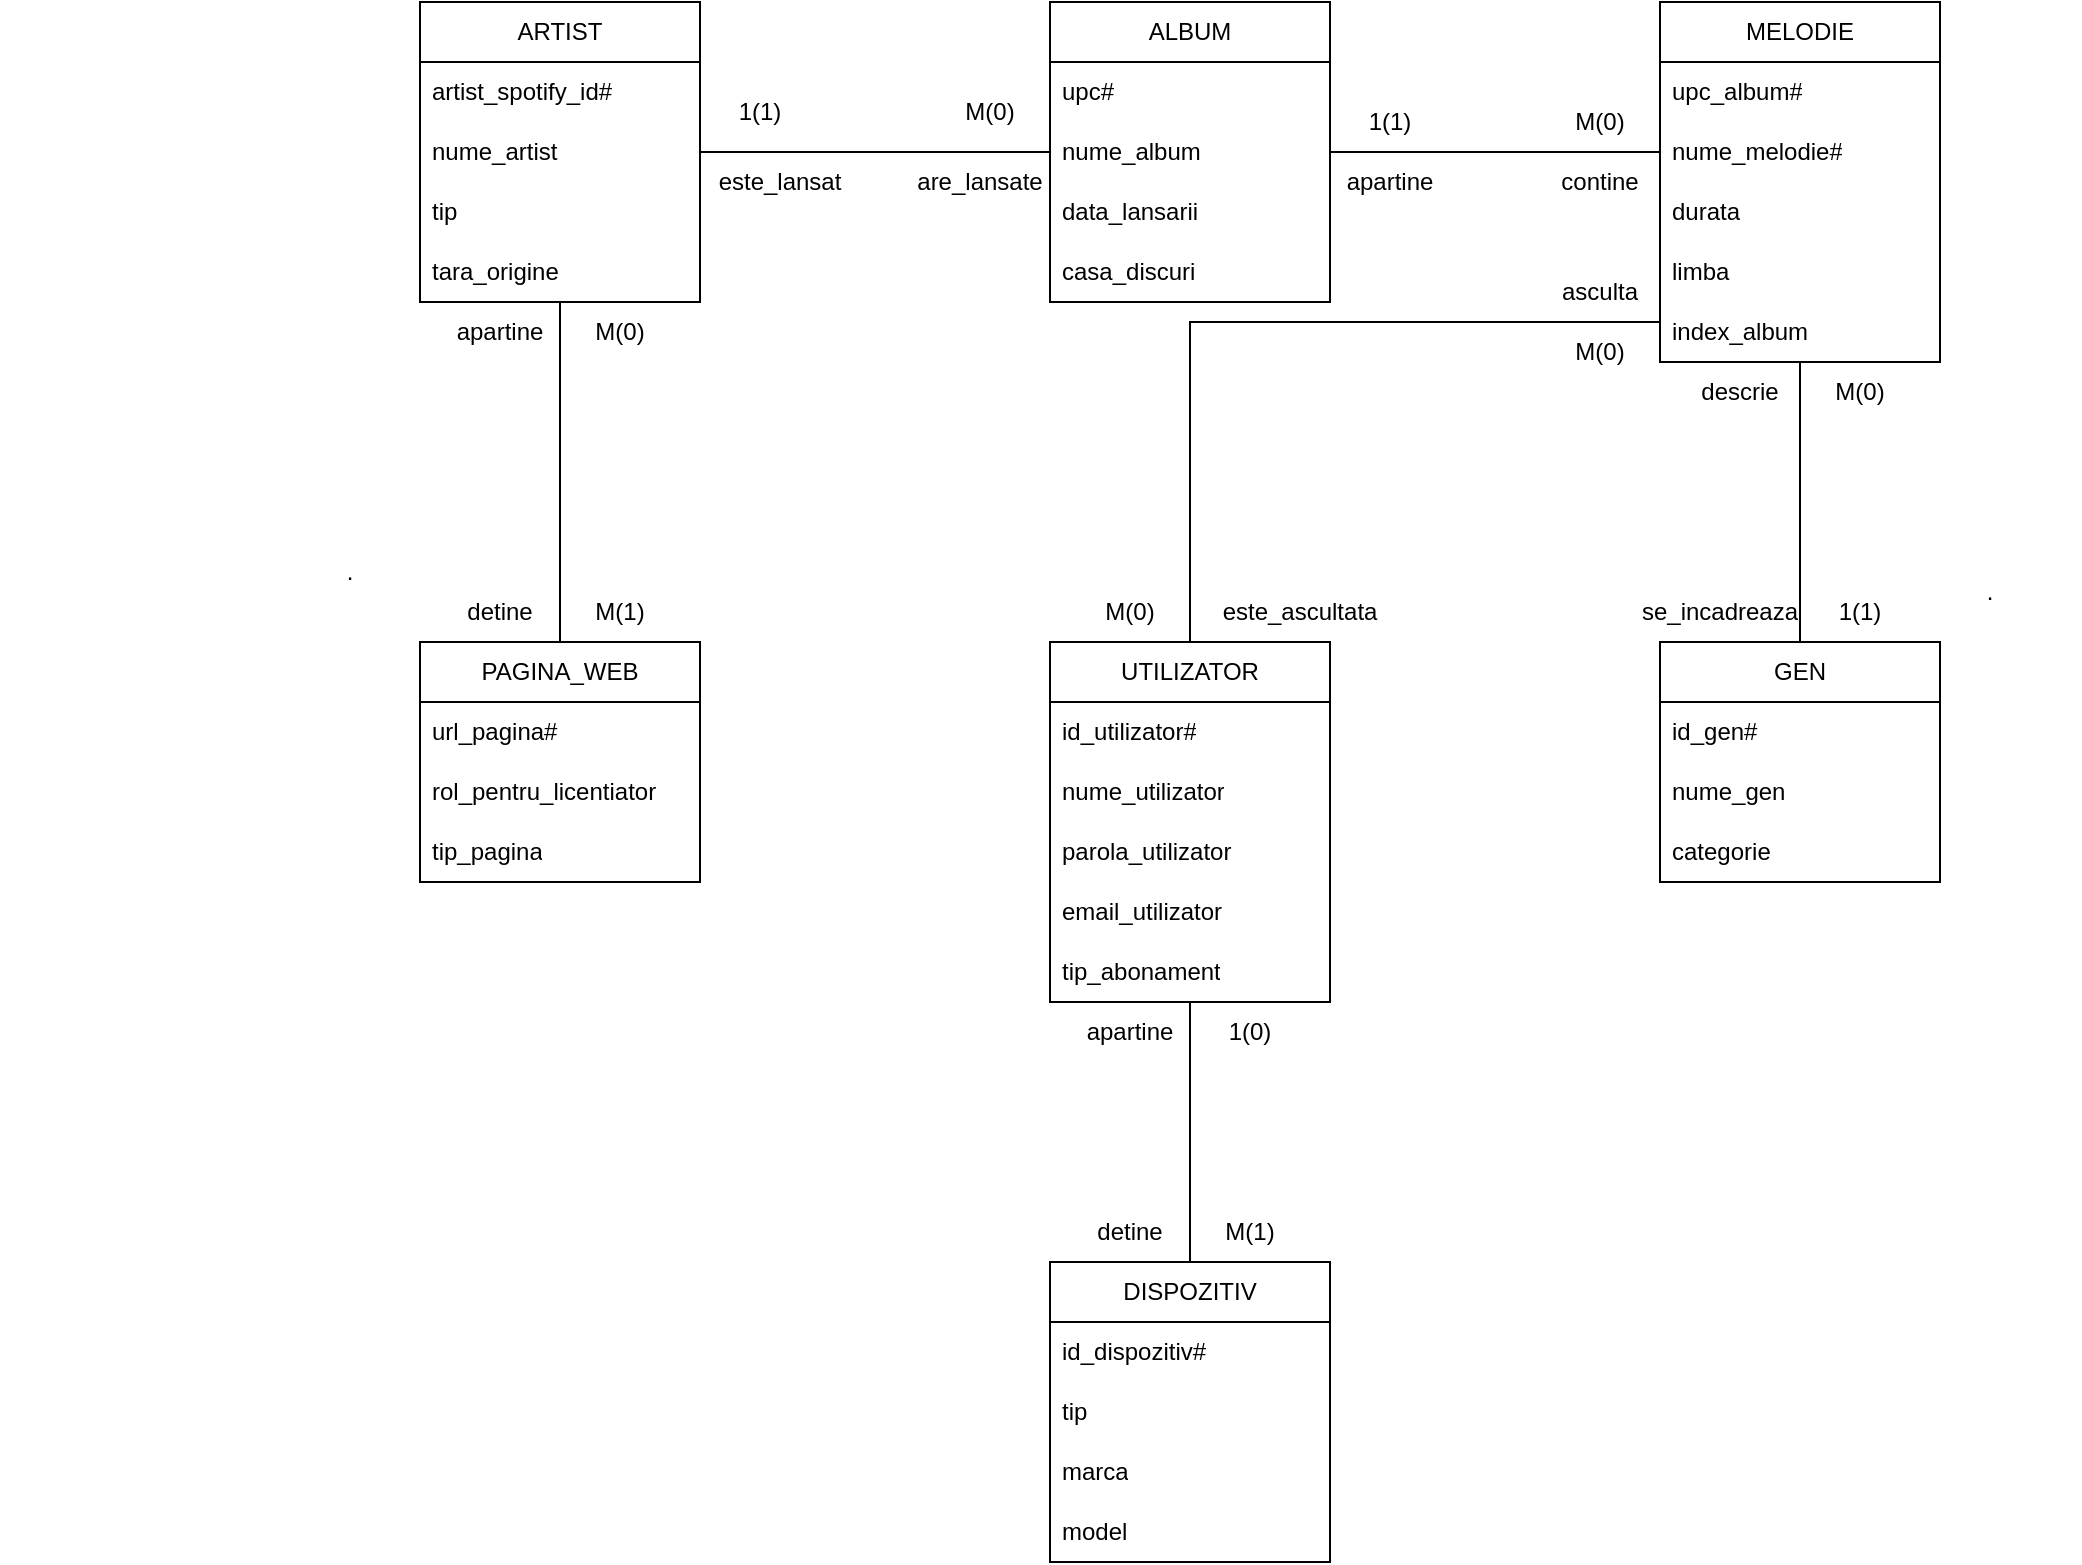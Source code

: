 <mxfile version="22.1.17" type="device">
  <diagram id="R2lEEEUBdFMjLlhIrx00" name="Page-1">
    <mxGraphModel dx="2140" dy="557" grid="1" gridSize="10" guides="1" tooltips="1" connect="1" arrows="1" fold="1" page="1" pageScale="1" pageWidth="850" pageHeight="1100" math="0" shadow="0" extFonts="Permanent Marker^https://fonts.googleapis.com/css?family=Permanent+Marker">
      <root>
        <mxCell id="0" />
        <mxCell id="1" parent="0" />
        <mxCell id="PdzO3peFupDyJEMLPUC3-1" value="ARTIST" style="swimlane;fontStyle=0;childLayout=stackLayout;horizontal=1;startSize=30;horizontalStack=0;resizeParent=1;resizeParentMax=0;resizeLast=0;collapsible=1;marginBottom=0;whiteSpace=wrap;html=1;" parent="1" vertex="1">
          <mxGeometry x="40" y="40" width="140" height="150" as="geometry" />
        </mxCell>
        <mxCell id="PdzO3peFupDyJEMLPUC3-2" value="artist_spotify_id#" style="text;strokeColor=none;fillColor=none;align=left;verticalAlign=middle;spacingLeft=4;spacingRight=4;overflow=hidden;points=[[0,0.5],[1,0.5]];portConstraint=eastwest;rotatable=0;whiteSpace=wrap;html=1;" parent="PdzO3peFupDyJEMLPUC3-1" vertex="1">
          <mxGeometry y="30" width="140" height="30" as="geometry" />
        </mxCell>
        <mxCell id="PdzO3peFupDyJEMLPUC3-3" value="nume_artist" style="text;strokeColor=none;fillColor=none;align=left;verticalAlign=middle;spacingLeft=4;spacingRight=4;overflow=hidden;points=[[0,0.5],[1,0.5]];portConstraint=eastwest;rotatable=0;whiteSpace=wrap;html=1;" parent="PdzO3peFupDyJEMLPUC3-1" vertex="1">
          <mxGeometry y="60" width="140" height="30" as="geometry" />
        </mxCell>
        <mxCell id="PdzO3peFupDyJEMLPUC3-4" value="tip" style="text;strokeColor=none;fillColor=none;align=left;verticalAlign=middle;spacingLeft=4;spacingRight=4;overflow=hidden;points=[[0,0.5],[1,0.5]];portConstraint=eastwest;rotatable=0;whiteSpace=wrap;html=1;" parent="PdzO3peFupDyJEMLPUC3-1" vertex="1">
          <mxGeometry y="90" width="140" height="30" as="geometry" />
        </mxCell>
        <mxCell id="PdzO3peFupDyJEMLPUC3-32" value="tara_origine" style="text;strokeColor=none;fillColor=none;align=left;verticalAlign=middle;spacingLeft=4;spacingRight=4;overflow=hidden;points=[[0,0.5],[1,0.5]];portConstraint=eastwest;rotatable=0;whiteSpace=wrap;html=1;" parent="PdzO3peFupDyJEMLPUC3-1" vertex="1">
          <mxGeometry y="120" width="140" height="30" as="geometry" />
        </mxCell>
        <mxCell id="PdzO3peFupDyJEMLPUC3-5" value="ALBUM" style="swimlane;fontStyle=0;childLayout=stackLayout;horizontal=1;startSize=30;horizontalStack=0;resizeParent=1;resizeParentMax=0;resizeLast=0;collapsible=1;marginBottom=0;whiteSpace=wrap;html=1;" parent="1" vertex="1">
          <mxGeometry x="355" y="40" width="140" height="150" as="geometry" />
        </mxCell>
        <mxCell id="PdzO3peFupDyJEMLPUC3-6" value="upc#" style="text;strokeColor=none;fillColor=none;align=left;verticalAlign=middle;spacingLeft=4;spacingRight=4;overflow=hidden;points=[[0,0.5],[1,0.5]];portConstraint=eastwest;rotatable=0;whiteSpace=wrap;html=1;" parent="PdzO3peFupDyJEMLPUC3-5" vertex="1">
          <mxGeometry y="30" width="140" height="30" as="geometry" />
        </mxCell>
        <mxCell id="PdzO3peFupDyJEMLPUC3-7" value="nume_album" style="text;strokeColor=none;fillColor=none;align=left;verticalAlign=middle;spacingLeft=4;spacingRight=4;overflow=hidden;points=[[0,0.5],[1,0.5]];portConstraint=eastwest;rotatable=0;whiteSpace=wrap;html=1;" parent="PdzO3peFupDyJEMLPUC3-5" vertex="1">
          <mxGeometry y="60" width="140" height="30" as="geometry" />
        </mxCell>
        <mxCell id="PdzO3peFupDyJEMLPUC3-8" value="data_lansarii" style="text;strokeColor=none;fillColor=none;align=left;verticalAlign=middle;spacingLeft=4;spacingRight=4;overflow=hidden;points=[[0,0.5],[1,0.5]];portConstraint=eastwest;rotatable=0;whiteSpace=wrap;html=1;" parent="PdzO3peFupDyJEMLPUC3-5" vertex="1">
          <mxGeometry y="90" width="140" height="30" as="geometry" />
        </mxCell>
        <mxCell id="PdzO3peFupDyJEMLPUC3-33" value="casa_discuri" style="text;strokeColor=none;fillColor=none;align=left;verticalAlign=middle;spacingLeft=4;spacingRight=4;overflow=hidden;points=[[0,0.5],[1,0.5]];portConstraint=eastwest;rotatable=0;whiteSpace=wrap;html=1;" parent="PdzO3peFupDyJEMLPUC3-5" vertex="1">
          <mxGeometry y="120" width="140" height="30" as="geometry" />
        </mxCell>
        <mxCell id="PdzO3peFupDyJEMLPUC3-9" value="MELODIE" style="swimlane;fontStyle=0;childLayout=stackLayout;horizontal=1;startSize=30;horizontalStack=0;resizeParent=1;resizeParentMax=0;resizeLast=0;collapsible=1;marginBottom=0;whiteSpace=wrap;html=1;" parent="1" vertex="1">
          <mxGeometry x="660" y="40" width="140" height="180" as="geometry" />
        </mxCell>
        <mxCell id="PdzO3peFupDyJEMLPUC3-10" value="upc_album#" style="text;strokeColor=none;fillColor=none;align=left;verticalAlign=middle;spacingLeft=4;spacingRight=4;overflow=hidden;points=[[0,0.5],[1,0.5]];portConstraint=eastwest;rotatable=0;whiteSpace=wrap;html=1;" parent="PdzO3peFupDyJEMLPUC3-9" vertex="1">
          <mxGeometry y="30" width="140" height="30" as="geometry" />
        </mxCell>
        <mxCell id="PdzO3peFupDyJEMLPUC3-11" value="nume_melodie#" style="text;strokeColor=none;fillColor=none;align=left;verticalAlign=middle;spacingLeft=4;spacingRight=4;overflow=hidden;points=[[0,0.5],[1,0.5]];portConstraint=eastwest;rotatable=0;whiteSpace=wrap;html=1;" parent="PdzO3peFupDyJEMLPUC3-9" vertex="1">
          <mxGeometry y="60" width="140" height="30" as="geometry" />
        </mxCell>
        <mxCell id="PdzO3peFupDyJEMLPUC3-12" value="durata" style="text;strokeColor=none;fillColor=none;align=left;verticalAlign=middle;spacingLeft=4;spacingRight=4;overflow=hidden;points=[[0,0.5],[1,0.5]];portConstraint=eastwest;rotatable=0;whiteSpace=wrap;html=1;" parent="PdzO3peFupDyJEMLPUC3-9" vertex="1">
          <mxGeometry y="90" width="140" height="30" as="geometry" />
        </mxCell>
        <mxCell id="PdzO3peFupDyJEMLPUC3-34" value="limba" style="text;strokeColor=none;fillColor=none;align=left;verticalAlign=middle;spacingLeft=4;spacingRight=4;overflow=hidden;points=[[0,0.5],[1,0.5]];portConstraint=eastwest;rotatable=0;whiteSpace=wrap;html=1;" parent="PdzO3peFupDyJEMLPUC3-9" vertex="1">
          <mxGeometry y="120" width="140" height="30" as="geometry" />
        </mxCell>
        <mxCell id="PdzO3peFupDyJEMLPUC3-35" value="index_album" style="text;strokeColor=none;fillColor=none;align=left;verticalAlign=middle;spacingLeft=4;spacingRight=4;overflow=hidden;points=[[0,0.5],[1,0.5]];portConstraint=eastwest;rotatable=0;whiteSpace=wrap;html=1;" parent="PdzO3peFupDyJEMLPUC3-9" vertex="1">
          <mxGeometry y="150" width="140" height="30" as="geometry" />
        </mxCell>
        <mxCell id="PdzO3peFupDyJEMLPUC3-13" value="PAGINA_WEB" style="swimlane;fontStyle=0;childLayout=stackLayout;horizontal=1;startSize=30;horizontalStack=0;resizeParent=1;resizeParentMax=0;resizeLast=0;collapsible=1;marginBottom=0;whiteSpace=wrap;html=1;" parent="1" vertex="1">
          <mxGeometry x="40" y="360" width="140" height="120" as="geometry" />
        </mxCell>
        <mxCell id="PdzO3peFupDyJEMLPUC3-14" value="url_pagina#" style="text;strokeColor=none;fillColor=none;align=left;verticalAlign=middle;spacingLeft=4;spacingRight=4;overflow=hidden;points=[[0,0.5],[1,0.5]];portConstraint=eastwest;rotatable=0;whiteSpace=wrap;html=1;" parent="PdzO3peFupDyJEMLPUC3-13" vertex="1">
          <mxGeometry y="30" width="140" height="30" as="geometry" />
        </mxCell>
        <mxCell id="PdzO3peFupDyJEMLPUC3-15" value="rol_pentru_licentiator" style="text;strokeColor=none;fillColor=none;align=left;verticalAlign=middle;spacingLeft=4;spacingRight=4;overflow=hidden;points=[[0,0.5],[1,0.5]];portConstraint=eastwest;rotatable=0;whiteSpace=wrap;html=1;" parent="PdzO3peFupDyJEMLPUC3-13" vertex="1">
          <mxGeometry y="60" width="140" height="30" as="geometry" />
        </mxCell>
        <mxCell id="PdzO3peFupDyJEMLPUC3-16" value="tip_pagina" style="text;strokeColor=none;fillColor=none;align=left;verticalAlign=middle;spacingLeft=4;spacingRight=4;overflow=hidden;points=[[0,0.5],[1,0.5]];portConstraint=eastwest;rotatable=0;whiteSpace=wrap;html=1;" parent="PdzO3peFupDyJEMLPUC3-13" vertex="1">
          <mxGeometry y="90" width="140" height="30" as="geometry" />
        </mxCell>
        <mxCell id="PdzO3peFupDyJEMLPUC3-17" value="GEN" style="swimlane;fontStyle=0;childLayout=stackLayout;horizontal=1;startSize=30;horizontalStack=0;resizeParent=1;resizeParentMax=0;resizeLast=0;collapsible=1;marginBottom=0;whiteSpace=wrap;html=1;" parent="1" vertex="1">
          <mxGeometry x="660" y="360" width="140" height="120" as="geometry" />
        </mxCell>
        <mxCell id="PdzO3peFupDyJEMLPUC3-18" value="id_gen#" style="text;strokeColor=none;fillColor=none;align=left;verticalAlign=middle;spacingLeft=4;spacingRight=4;overflow=hidden;points=[[0,0.5],[1,0.5]];portConstraint=eastwest;rotatable=0;whiteSpace=wrap;html=1;" parent="PdzO3peFupDyJEMLPUC3-17" vertex="1">
          <mxGeometry y="30" width="140" height="30" as="geometry" />
        </mxCell>
        <mxCell id="PdzO3peFupDyJEMLPUC3-19" value="nume_gen" style="text;strokeColor=none;fillColor=none;align=left;verticalAlign=middle;spacingLeft=4;spacingRight=4;overflow=hidden;points=[[0,0.5],[1,0.5]];portConstraint=eastwest;rotatable=0;whiteSpace=wrap;html=1;" parent="PdzO3peFupDyJEMLPUC3-17" vertex="1">
          <mxGeometry y="60" width="140" height="30" as="geometry" />
        </mxCell>
        <mxCell id="PdzO3peFupDyJEMLPUC3-20" value="categorie" style="text;strokeColor=none;fillColor=none;align=left;verticalAlign=middle;spacingLeft=4;spacingRight=4;overflow=hidden;points=[[0,0.5],[1,0.5]];portConstraint=eastwest;rotatable=0;whiteSpace=wrap;html=1;" parent="PdzO3peFupDyJEMLPUC3-17" vertex="1">
          <mxGeometry y="90" width="140" height="30" as="geometry" />
        </mxCell>
        <mxCell id="PdzO3peFupDyJEMLPUC3-21" value="UTILIZATOR" style="swimlane;fontStyle=0;childLayout=stackLayout;horizontal=1;startSize=30;horizontalStack=0;resizeParent=1;resizeParentMax=0;resizeLast=0;collapsible=1;marginBottom=0;whiteSpace=wrap;html=1;" parent="1" vertex="1">
          <mxGeometry x="355" y="360" width="140" height="180" as="geometry" />
        </mxCell>
        <mxCell id="PdzO3peFupDyJEMLPUC3-22" value="id_utilizator#" style="text;strokeColor=none;fillColor=none;align=left;verticalAlign=middle;spacingLeft=4;spacingRight=4;overflow=hidden;points=[[0,0.5],[1,0.5]];portConstraint=eastwest;rotatable=0;whiteSpace=wrap;html=1;" parent="PdzO3peFupDyJEMLPUC3-21" vertex="1">
          <mxGeometry y="30" width="140" height="30" as="geometry" />
        </mxCell>
        <mxCell id="PdzO3peFupDyJEMLPUC3-23" value="nume_utilizator" style="text;strokeColor=none;fillColor=none;align=left;verticalAlign=middle;spacingLeft=4;spacingRight=4;overflow=hidden;points=[[0,0.5],[1,0.5]];portConstraint=eastwest;rotatable=0;whiteSpace=wrap;html=1;" parent="PdzO3peFupDyJEMLPUC3-21" vertex="1">
          <mxGeometry y="60" width="140" height="30" as="geometry" />
        </mxCell>
        <mxCell id="PdzO3peFupDyJEMLPUC3-24" value="parola_utilizator" style="text;strokeColor=none;fillColor=none;align=left;verticalAlign=middle;spacingLeft=4;spacingRight=4;overflow=hidden;points=[[0,0.5],[1,0.5]];portConstraint=eastwest;rotatable=0;whiteSpace=wrap;html=1;" parent="PdzO3peFupDyJEMLPUC3-21" vertex="1">
          <mxGeometry y="90" width="140" height="30" as="geometry" />
        </mxCell>
        <mxCell id="PdzO3peFupDyJEMLPUC3-36" value="email_utilizator" style="text;strokeColor=none;fillColor=none;align=left;verticalAlign=middle;spacingLeft=4;spacingRight=4;overflow=hidden;points=[[0,0.5],[1,0.5]];portConstraint=eastwest;rotatable=0;whiteSpace=wrap;html=1;" parent="PdzO3peFupDyJEMLPUC3-21" vertex="1">
          <mxGeometry y="120" width="140" height="30" as="geometry" />
        </mxCell>
        <mxCell id="PdzO3peFupDyJEMLPUC3-37" value="tip_abonament" style="text;strokeColor=none;fillColor=none;align=left;verticalAlign=middle;spacingLeft=4;spacingRight=4;overflow=hidden;points=[[0,0.5],[1,0.5]];portConstraint=eastwest;rotatable=0;whiteSpace=wrap;html=1;" parent="PdzO3peFupDyJEMLPUC3-21" vertex="1">
          <mxGeometry y="150" width="140" height="30" as="geometry" />
        </mxCell>
        <mxCell id="PdzO3peFupDyJEMLPUC3-25" value="DISPOZITIV" style="swimlane;fontStyle=0;childLayout=stackLayout;horizontal=1;startSize=30;horizontalStack=0;resizeParent=1;resizeParentMax=0;resizeLast=0;collapsible=1;marginBottom=0;whiteSpace=wrap;html=1;" parent="1" vertex="1">
          <mxGeometry x="355" y="670" width="140" height="150" as="geometry" />
        </mxCell>
        <mxCell id="PdzO3peFupDyJEMLPUC3-26" value="id_dispozitiv#" style="text;strokeColor=none;fillColor=none;align=left;verticalAlign=middle;spacingLeft=4;spacingRight=4;overflow=hidden;points=[[0,0.5],[1,0.5]];portConstraint=eastwest;rotatable=0;whiteSpace=wrap;html=1;" parent="PdzO3peFupDyJEMLPUC3-25" vertex="1">
          <mxGeometry y="30" width="140" height="30" as="geometry" />
        </mxCell>
        <mxCell id="PdzO3peFupDyJEMLPUC3-27" value="tip" style="text;strokeColor=none;fillColor=none;align=left;verticalAlign=middle;spacingLeft=4;spacingRight=4;overflow=hidden;points=[[0,0.5],[1,0.5]];portConstraint=eastwest;rotatable=0;whiteSpace=wrap;html=1;" parent="PdzO3peFupDyJEMLPUC3-25" vertex="1">
          <mxGeometry y="60" width="140" height="30" as="geometry" />
        </mxCell>
        <mxCell id="PdzO3peFupDyJEMLPUC3-28" value="marca" style="text;strokeColor=none;fillColor=none;align=left;verticalAlign=middle;spacingLeft=4;spacingRight=4;overflow=hidden;points=[[0,0.5],[1,0.5]];portConstraint=eastwest;rotatable=0;whiteSpace=wrap;html=1;" parent="PdzO3peFupDyJEMLPUC3-25" vertex="1">
          <mxGeometry y="90" width="140" height="30" as="geometry" />
        </mxCell>
        <mxCell id="PdzO3peFupDyJEMLPUC3-39" value="model" style="text;strokeColor=none;fillColor=none;align=left;verticalAlign=middle;spacingLeft=4;spacingRight=4;overflow=hidden;points=[[0,0.5],[1,0.5]];portConstraint=eastwest;rotatable=0;whiteSpace=wrap;html=1;" parent="PdzO3peFupDyJEMLPUC3-25" vertex="1">
          <mxGeometry y="120" width="140" height="30" as="geometry" />
        </mxCell>
        <mxCell id="PdzO3peFupDyJEMLPUC3-42" value="" style="endArrow=none;html=1;rounded=0;exitX=1;exitY=0.5;exitDx=0;exitDy=0;entryX=0;entryY=0.5;entryDx=0;entryDy=0;" parent="1" source="PdzO3peFupDyJEMLPUC3-3" target="PdzO3peFupDyJEMLPUC3-7" edge="1">
          <mxGeometry width="50" height="50" relative="1" as="geometry">
            <mxPoint x="190" y="160" as="sourcePoint" />
            <mxPoint x="240" y="110" as="targetPoint" />
          </mxGeometry>
        </mxCell>
        <mxCell id="PdzO3peFupDyJEMLPUC3-43" value="" style="endArrow=none;html=1;rounded=0;exitX=1;exitY=0.5;exitDx=0;exitDy=0;entryX=0;entryY=0.5;entryDx=0;entryDy=0;" parent="1" source="PdzO3peFupDyJEMLPUC3-7" target="PdzO3peFupDyJEMLPUC3-11" edge="1">
          <mxGeometry width="50" height="50" relative="1" as="geometry">
            <mxPoint x="510" y="180" as="sourcePoint" />
            <mxPoint x="560" y="130" as="targetPoint" />
          </mxGeometry>
        </mxCell>
        <mxCell id="PdzO3peFupDyJEMLPUC3-44" value="" style="endArrow=none;html=1;rounded=0;exitX=0.5;exitY=0;exitDx=0;exitDy=0;" parent="1" source="PdzO3peFupDyJEMLPUC3-13" edge="1">
          <mxGeometry width="50" height="50" relative="1" as="geometry">
            <mxPoint x="80" y="330" as="sourcePoint" />
            <mxPoint x="110" y="190" as="targetPoint" />
          </mxGeometry>
        </mxCell>
        <mxCell id="PdzO3peFupDyJEMLPUC3-46" value="" style="endArrow=none;html=1;rounded=0;entryX=0.5;entryY=0;entryDx=0;entryDy=0;" parent="1" source="PdzO3peFupDyJEMLPUC3-35" target="PdzO3peFupDyJEMLPUC3-17" edge="1">
          <mxGeometry width="50" height="50" relative="1" as="geometry">
            <mxPoint x="650" y="290" as="sourcePoint" />
            <mxPoint x="700" y="240" as="targetPoint" />
          </mxGeometry>
        </mxCell>
        <mxCell id="PdzO3peFupDyJEMLPUC3-47" value="" style="endArrow=none;html=1;rounded=0;entryX=0.5;entryY=0;entryDx=0;entryDy=0;" parent="1" source="PdzO3peFupDyJEMLPUC3-37" target="PdzO3peFupDyJEMLPUC3-25" edge="1">
          <mxGeometry width="50" height="50" relative="1" as="geometry">
            <mxPoint x="390" y="630" as="sourcePoint" />
            <mxPoint x="440" y="580" as="targetPoint" />
          </mxGeometry>
        </mxCell>
        <mxCell id="PdzO3peFupDyJEMLPUC3-52" value="1(1)" style="text;html=1;strokeColor=none;fillColor=none;align=center;verticalAlign=middle;whiteSpace=wrap;rounded=0;" parent="1" vertex="1">
          <mxGeometry x="180" y="80" width="60" height="30" as="geometry" />
        </mxCell>
        <mxCell id="PdzO3peFupDyJEMLPUC3-53" value="M(0)" style="text;html=1;strokeColor=none;fillColor=none;align=center;verticalAlign=middle;whiteSpace=wrap;rounded=0;" parent="1" vertex="1">
          <mxGeometry x="295" y="80" width="60" height="30" as="geometry" />
        </mxCell>
        <mxCell id="PdzO3peFupDyJEMLPUC3-54" value="este_lansat" style="text;html=1;strokeColor=none;fillColor=none;align=center;verticalAlign=middle;whiteSpace=wrap;rounded=0;" parent="1" vertex="1">
          <mxGeometry x="190" y="115" width="60" height="30" as="geometry" />
        </mxCell>
        <mxCell id="PdzO3peFupDyJEMLPUC3-55" value="are_lansate" style="text;html=1;strokeColor=none;fillColor=none;align=center;verticalAlign=middle;whiteSpace=wrap;rounded=0;" parent="1" vertex="1">
          <mxGeometry x="290" y="115" width="60" height="30" as="geometry" />
        </mxCell>
        <mxCell id="PdzO3peFupDyJEMLPUC3-56" value="apartine" style="text;html=1;strokeColor=none;fillColor=none;align=center;verticalAlign=middle;whiteSpace=wrap;rounded=0;" parent="1" vertex="1">
          <mxGeometry x="495" y="115" width="60" height="30" as="geometry" />
        </mxCell>
        <mxCell id="PdzO3peFupDyJEMLPUC3-58" value="1(1)" style="text;html=1;strokeColor=none;fillColor=none;align=center;verticalAlign=middle;whiteSpace=wrap;rounded=0;" parent="1" vertex="1">
          <mxGeometry x="495" y="85" width="60" height="30" as="geometry" />
        </mxCell>
        <mxCell id="PdzO3peFupDyJEMLPUC3-59" value="M(0)" style="text;html=1;strokeColor=none;fillColor=none;align=center;verticalAlign=middle;whiteSpace=wrap;rounded=0;" parent="1" vertex="1">
          <mxGeometry x="600" y="85" width="60" height="30" as="geometry" />
        </mxCell>
        <mxCell id="PdzO3peFupDyJEMLPUC3-60" value="contine" style="text;html=1;strokeColor=none;fillColor=none;align=center;verticalAlign=middle;whiteSpace=wrap;rounded=0;" parent="1" vertex="1">
          <mxGeometry x="600" y="115" width="60" height="30" as="geometry" />
        </mxCell>
        <mxCell id="PdzO3peFupDyJEMLPUC3-61" value="asculta" style="text;html=1;strokeColor=none;fillColor=none;align=center;verticalAlign=middle;whiteSpace=wrap;rounded=0;" parent="1" vertex="1">
          <mxGeometry x="600" y="170" width="60" height="30" as="geometry" />
        </mxCell>
        <mxCell id="PdzO3peFupDyJEMLPUC3-62" value="M(0)" style="text;html=1;strokeColor=none;fillColor=none;align=center;verticalAlign=middle;whiteSpace=wrap;rounded=0;" parent="1" vertex="1">
          <mxGeometry x="600" y="200" width="60" height="30" as="geometry" />
        </mxCell>
        <mxCell id="PdzO3peFupDyJEMLPUC3-63" value="este_ascultata" style="text;html=1;strokeColor=none;fillColor=none;align=center;verticalAlign=middle;whiteSpace=wrap;rounded=0;" parent="1" vertex="1">
          <mxGeometry x="450" y="330" width="60" height="30" as="geometry" />
        </mxCell>
        <mxCell id="PdzO3peFupDyJEMLPUC3-64" value="M(0)" style="text;html=1;strokeColor=none;fillColor=none;align=center;verticalAlign=middle;whiteSpace=wrap;rounded=0;" parent="1" vertex="1">
          <mxGeometry x="365" y="330" width="60" height="30" as="geometry" />
        </mxCell>
        <mxCell id="PdzO3peFupDyJEMLPUC3-65" value="M(0)" style="text;html=1;strokeColor=none;fillColor=none;align=center;verticalAlign=middle;whiteSpace=wrap;rounded=0;" parent="1" vertex="1">
          <mxGeometry x="110" y="190" width="60" height="30" as="geometry" />
        </mxCell>
        <mxCell id="PdzO3peFupDyJEMLPUC3-66" value="apartine" style="text;html=1;strokeColor=none;fillColor=none;align=center;verticalAlign=middle;whiteSpace=wrap;rounded=0;" parent="1" vertex="1">
          <mxGeometry x="50" y="190" width="60" height="30" as="geometry" />
        </mxCell>
        <mxCell id="PdzO3peFupDyJEMLPUC3-67" value="detine" style="text;html=1;strokeColor=none;fillColor=none;align=center;verticalAlign=middle;whiteSpace=wrap;rounded=0;" parent="1" vertex="1">
          <mxGeometry x="50" y="330" width="60" height="30" as="geometry" />
        </mxCell>
        <mxCell id="PdzO3peFupDyJEMLPUC3-68" value="M(1)" style="text;html=1;strokeColor=none;fillColor=none;align=center;verticalAlign=middle;whiteSpace=wrap;rounded=0;" parent="1" vertex="1">
          <mxGeometry x="110" y="330" width="60" height="30" as="geometry" />
        </mxCell>
        <mxCell id="PdzO3peFupDyJEMLPUC3-69" value="descrie" style="text;html=1;strokeColor=none;fillColor=none;align=center;verticalAlign=middle;whiteSpace=wrap;rounded=0;" parent="1" vertex="1">
          <mxGeometry x="670" y="220" width="60" height="30" as="geometry" />
        </mxCell>
        <mxCell id="PdzO3peFupDyJEMLPUC3-70" value="M(0)" style="text;html=1;strokeColor=none;fillColor=none;align=center;verticalAlign=middle;whiteSpace=wrap;rounded=0;" parent="1" vertex="1">
          <mxGeometry x="730" y="220" width="60" height="30" as="geometry" />
        </mxCell>
        <mxCell id="PdzO3peFupDyJEMLPUC3-71" value="se_incadreaza" style="text;html=1;strokeColor=none;fillColor=none;align=center;verticalAlign=middle;whiteSpace=wrap;rounded=0;" parent="1" vertex="1">
          <mxGeometry x="660" y="330" width="60" height="30" as="geometry" />
        </mxCell>
        <mxCell id="PdzO3peFupDyJEMLPUC3-72" value="1(1)" style="text;html=1;strokeColor=none;fillColor=none;align=center;verticalAlign=middle;whiteSpace=wrap;rounded=0;" parent="1" vertex="1">
          <mxGeometry x="730" y="330" width="60" height="30" as="geometry" />
        </mxCell>
        <mxCell id="PdzO3peFupDyJEMLPUC3-73" value="apartine" style="text;html=1;strokeColor=none;fillColor=none;align=center;verticalAlign=middle;whiteSpace=wrap;rounded=0;" parent="1" vertex="1">
          <mxGeometry x="365" y="540" width="60" height="30" as="geometry" />
        </mxCell>
        <mxCell id="PdzO3peFupDyJEMLPUC3-74" value="detine" style="text;html=1;strokeColor=none;fillColor=none;align=center;verticalAlign=middle;whiteSpace=wrap;rounded=0;" parent="1" vertex="1">
          <mxGeometry x="365" y="640" width="60" height="30" as="geometry" />
        </mxCell>
        <mxCell id="PdzO3peFupDyJEMLPUC3-75" value="1(0)" style="text;html=1;strokeColor=none;fillColor=none;align=center;verticalAlign=middle;whiteSpace=wrap;rounded=0;" parent="1" vertex="1">
          <mxGeometry x="425" y="540" width="60" height="30" as="geometry" />
        </mxCell>
        <mxCell id="PdzO3peFupDyJEMLPUC3-76" value="M(1)" style="text;html=1;strokeColor=none;fillColor=none;align=center;verticalAlign=middle;whiteSpace=wrap;rounded=0;" parent="1" vertex="1">
          <mxGeometry x="425" y="640" width="60" height="30" as="geometry" />
        </mxCell>
        <mxCell id="YfmRrQ-feGr9Az6ltWop-6" value="" style="endArrow=none;html=1;rounded=0;exitX=1;exitY=1;exitDx=0;exitDy=0;entryX=1;entryY=0;entryDx=0;entryDy=0;" edge="1" parent="1" source="PdzO3peFupDyJEMLPUC3-64" target="PdzO3peFupDyJEMLPUC3-62">
          <mxGeometry width="50" height="50" relative="1" as="geometry">
            <mxPoint x="470" y="340" as="sourcePoint" />
            <mxPoint x="520" y="290" as="targetPoint" />
            <Array as="points">
              <mxPoint x="425" y="200" />
            </Array>
          </mxGeometry>
        </mxCell>
        <mxCell id="YfmRrQ-feGr9Az6ltWop-9" value="." style="text;html=1;strokeColor=none;fillColor=none;align=center;verticalAlign=middle;whiteSpace=wrap;rounded=0;" vertex="1" parent="1">
          <mxGeometry x="-170" y="310" width="350" height="30" as="geometry" />
        </mxCell>
        <mxCell id="YfmRrQ-feGr9Az6ltWop-10" value="." style="text;html=1;strokeColor=none;fillColor=none;align=center;verticalAlign=middle;whiteSpace=wrap;rounded=0;" vertex="1" parent="1">
          <mxGeometry x="780" y="320" width="90" height="30" as="geometry" />
        </mxCell>
        <mxCell id="YfmRrQ-feGr9Az6ltWop-11" style="edgeStyle=orthogonalEdgeStyle;rounded=0;orthogonalLoop=1;jettySize=auto;html=1;exitX=0.5;exitY=1;exitDx=0;exitDy=0;" edge="1" parent="1" source="YfmRrQ-feGr9Az6ltWop-10" target="YfmRrQ-feGr9Az6ltWop-10">
          <mxGeometry relative="1" as="geometry" />
        </mxCell>
      </root>
    </mxGraphModel>
  </diagram>
</mxfile>
